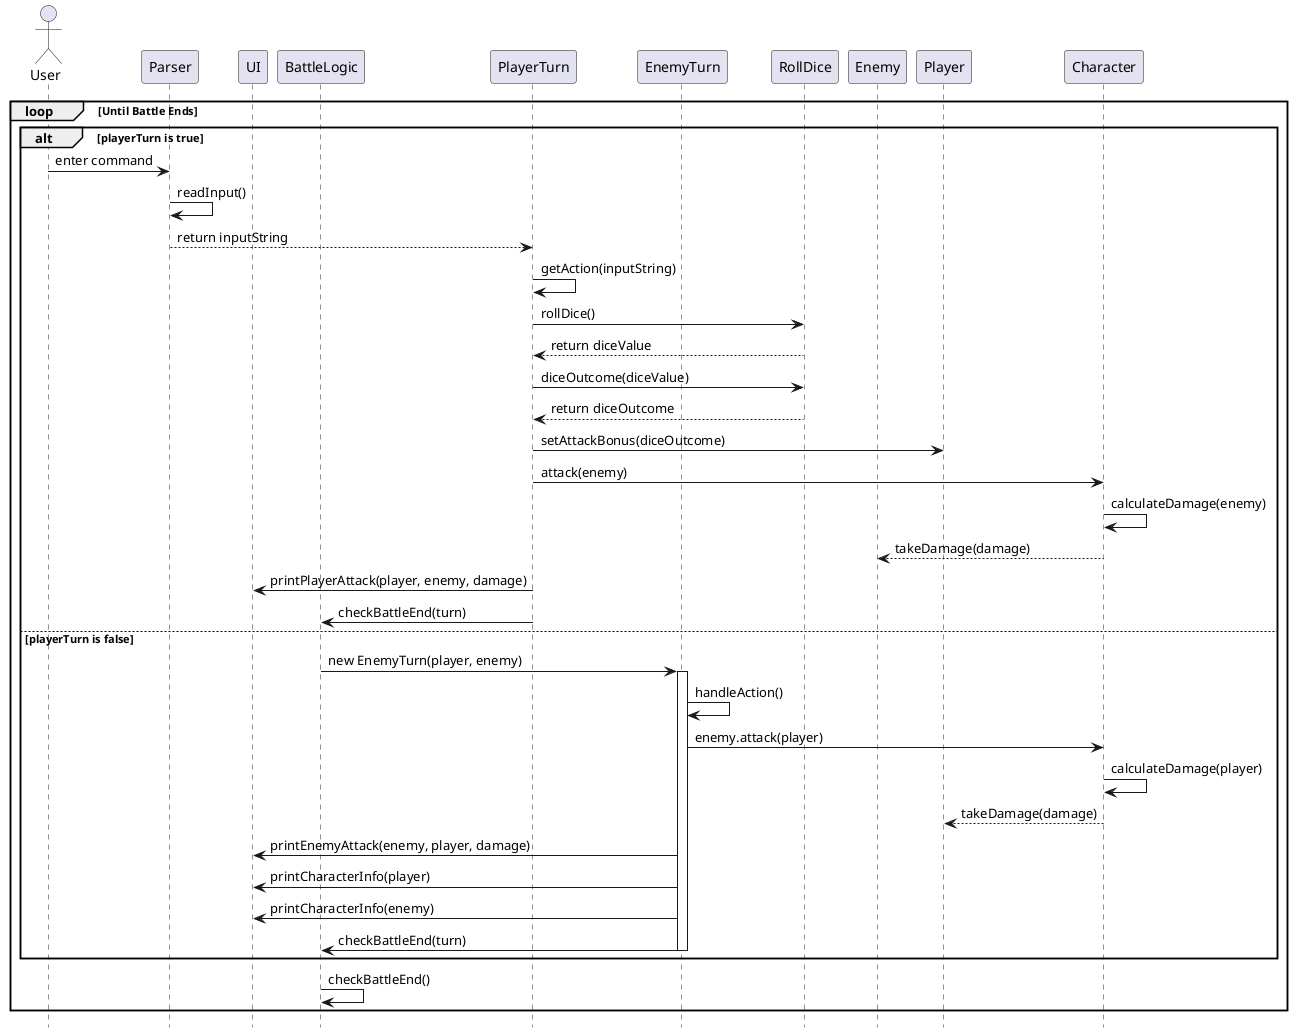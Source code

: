 @startuml
hide footbox

actor User
participant "Parser" as Parser
participant "UI" as UI
participant "BattleLogic" as BattleLogic
participant "PlayerTurn" as PlayerTurn
participant "EnemyTurn" as EnemyTurn
participant "RollDice" as RollDice
participant "Enemy" as Enemy
participant "Player" as Player
participant "Character" as Character



loop Until Battle Ends

    alt playerTurn is true

        User -> Parser: enter command
        Parser -> Parser: readInput()
        Parser --> PlayerTurn: return inputString
        PlayerTurn -> PlayerTurn: getAction(inputString)


        PlayerTurn -> RollDice: rollDice()
        RollDice --> PlayerTurn: return diceValue
        PlayerTurn -> RollDice: diceOutcome(diceValue)
        RollDice --> PlayerTurn: return diceOutcome

        PlayerTurn -> Player: setAttackBonus(diceOutcome)
        PlayerTurn -> Character: attack(enemy)
        Character -> Character: calculateDamage(enemy)
        Character --> Enemy: takeDamage(damage)
        PlayerTurn -> UI: printPlayerAttack(player, enemy, damage)
        PlayerTurn -> BattleLogic: checkBattleEnd(turn)
        deactivate PlayerTurn

    else playerTurn is false
        BattleLogic -> EnemyTurn: new EnemyTurn(player, enemy)
        activate EnemyTurn

        EnemyTurn -> EnemyTurn: handleAction()
        EnemyTurn -> Character: enemy.attack(player)
        Character -> Character: calculateDamage(player)
        Character --> Player: takeDamage(damage)

        EnemyTurn -> UI: printEnemyAttack(enemy, player, damage)

        EnemyTurn -> UI: printCharacterInfo(player)
        EnemyTurn -> UI: printCharacterInfo(enemy)
        EnemyTurn -> BattleLogic: checkBattleEnd(turn)
        deactivate EnemyTurn
    end

    BattleLogic -> BattleLogic: checkBattleEnd()
end
deactivate BattleLogic

@enduml

